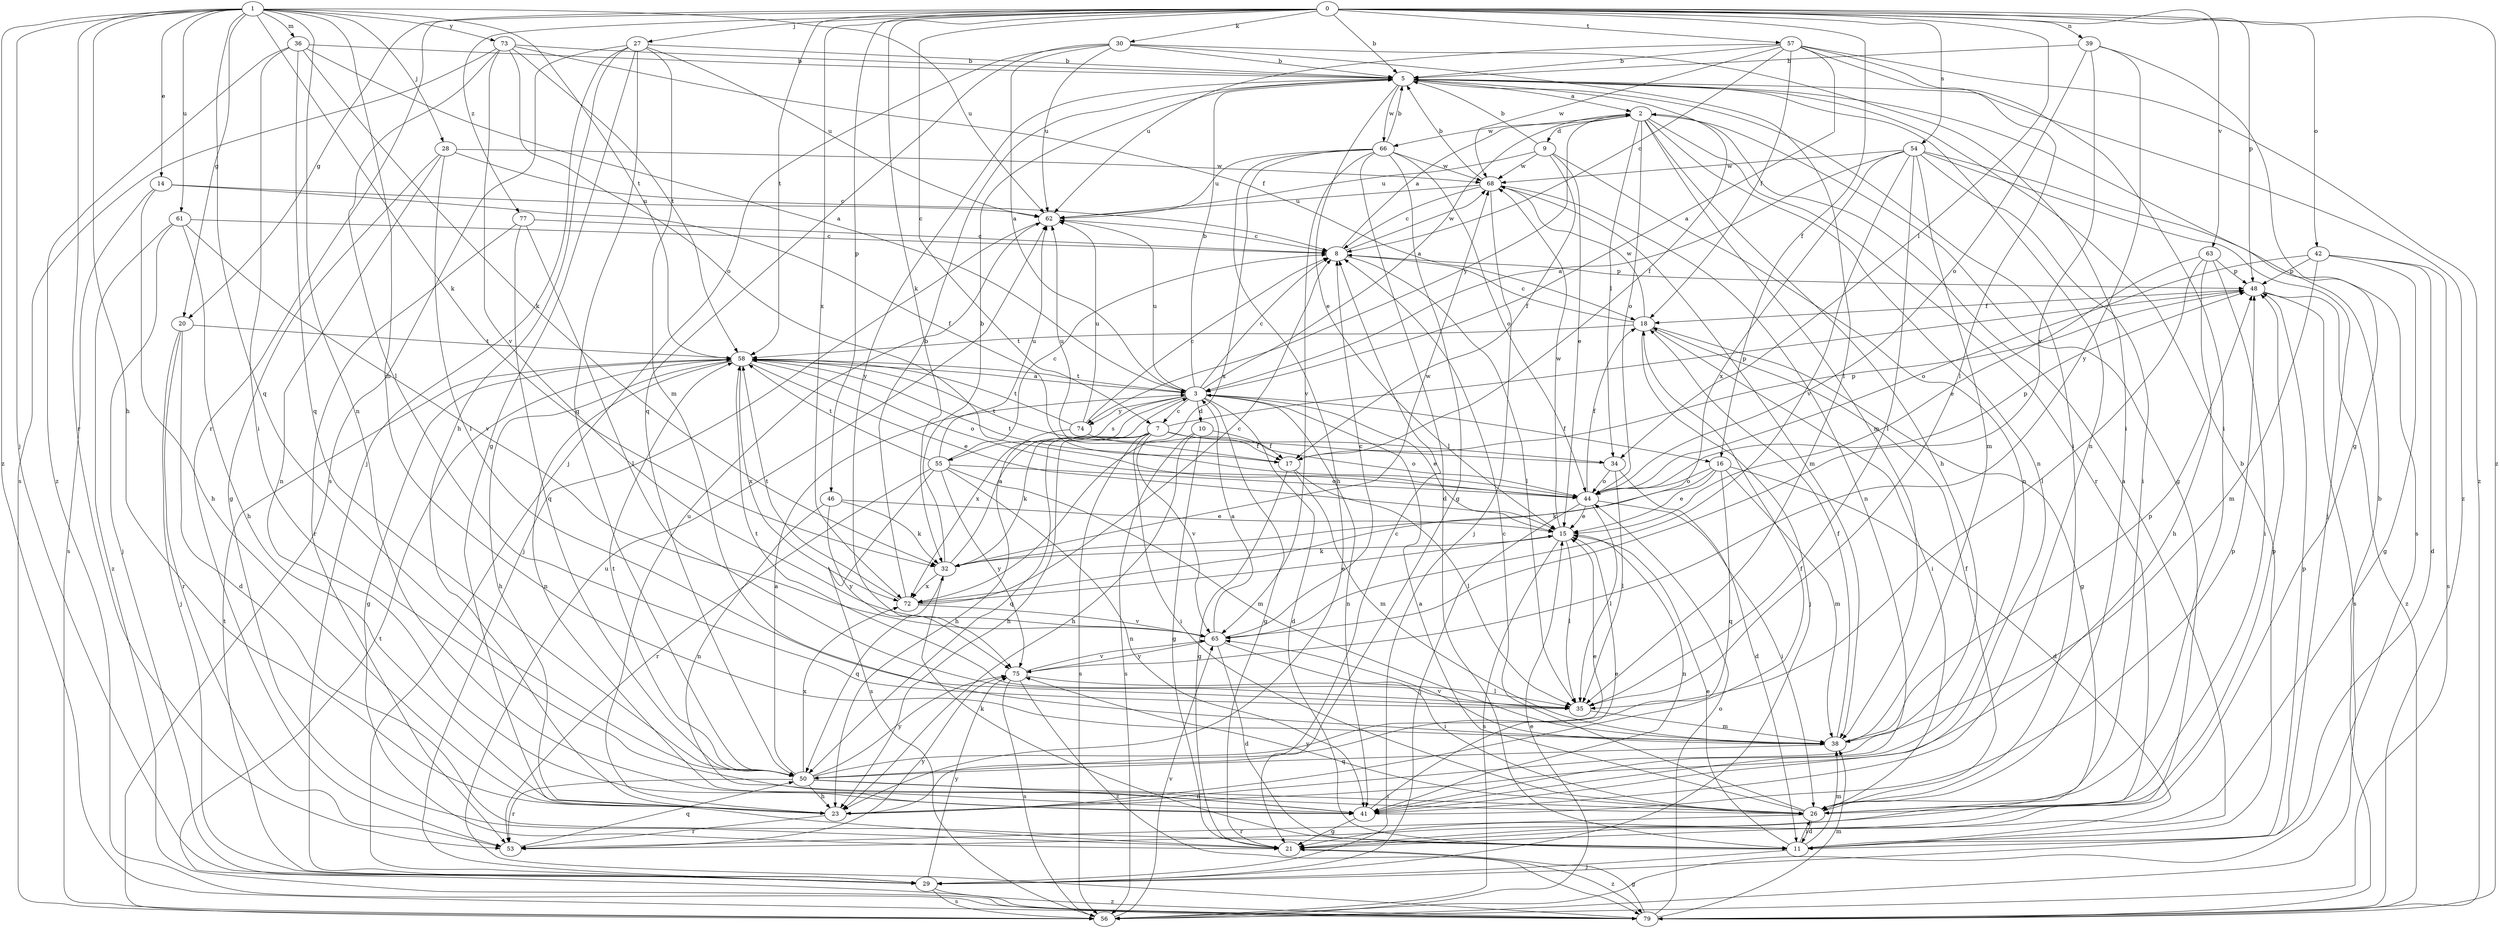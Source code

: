 strict digraph  {
0;
1;
2;
3;
5;
7;
8;
9;
10;
11;
14;
15;
16;
17;
18;
20;
21;
23;
26;
27;
28;
29;
30;
32;
34;
35;
36;
38;
39;
41;
42;
44;
46;
48;
50;
53;
54;
55;
56;
57;
58;
61;
62;
63;
65;
66;
68;
72;
73;
74;
75;
77;
79;
0 -> 5  [label=b];
0 -> 7  [label=c];
0 -> 16  [label=f];
0 -> 20  [label=g];
0 -> 27  [label=j];
0 -> 30  [label=k];
0 -> 32  [label=k];
0 -> 34  [label=l];
0 -> 39  [label=n];
0 -> 42  [label=o];
0 -> 46  [label=p];
0 -> 48  [label=p];
0 -> 53  [label=r];
0 -> 54  [label=s];
0 -> 57  [label=t];
0 -> 58  [label=t];
0 -> 63  [label=v];
0 -> 72  [label=x];
0 -> 77  [label=z];
0 -> 79  [label=z];
1 -> 14  [label=e];
1 -> 20  [label=g];
1 -> 23  [label=h];
1 -> 28  [label=j];
1 -> 29  [label=j];
1 -> 32  [label=k];
1 -> 36  [label=m];
1 -> 38  [label=m];
1 -> 41  [label=n];
1 -> 50  [label=q];
1 -> 53  [label=r];
1 -> 58  [label=t];
1 -> 61  [label=u];
1 -> 62  [label=u];
1 -> 73  [label=y];
1 -> 79  [label=z];
2 -> 9  [label=d];
2 -> 21  [label=g];
2 -> 23  [label=h];
2 -> 34  [label=l];
2 -> 38  [label=m];
2 -> 41  [label=n];
2 -> 44  [label=o];
2 -> 53  [label=r];
2 -> 66  [label=w];
2 -> 74  [label=y];
3 -> 2  [label=a];
3 -> 5  [label=b];
3 -> 7  [label=c];
3 -> 8  [label=c];
3 -> 10  [label=d];
3 -> 11  [label=d];
3 -> 15  [label=e];
3 -> 16  [label=f];
3 -> 21  [label=g];
3 -> 41  [label=n];
3 -> 55  [label=s];
3 -> 58  [label=t];
3 -> 62  [label=u];
3 -> 72  [label=x];
3 -> 74  [label=y];
5 -> 2  [label=a];
5 -> 15  [label=e];
5 -> 17  [label=f];
5 -> 26  [label=i];
5 -> 41  [label=n];
5 -> 66  [label=w];
5 -> 75  [label=y];
5 -> 79  [label=z];
7 -> 17  [label=f];
7 -> 23  [label=h];
7 -> 26  [label=i];
7 -> 32  [label=k];
7 -> 34  [label=l];
7 -> 48  [label=p];
7 -> 50  [label=q];
7 -> 56  [label=s];
7 -> 65  [label=v];
8 -> 2  [label=a];
8 -> 35  [label=l];
8 -> 48  [label=p];
8 -> 68  [label=w];
9 -> 5  [label=b];
9 -> 15  [label=e];
9 -> 17  [label=f];
9 -> 41  [label=n];
9 -> 62  [label=u];
9 -> 68  [label=w];
10 -> 17  [label=f];
10 -> 21  [label=g];
10 -> 23  [label=h];
10 -> 56  [label=s];
11 -> 2  [label=a];
11 -> 5  [label=b];
11 -> 15  [label=e];
11 -> 26  [label=i];
11 -> 29  [label=j];
11 -> 32  [label=k];
11 -> 38  [label=m];
11 -> 48  [label=p];
14 -> 17  [label=f];
14 -> 23  [label=h];
14 -> 56  [label=s];
14 -> 62  [label=u];
15 -> 32  [label=k];
15 -> 35  [label=l];
15 -> 41  [label=n];
15 -> 56  [label=s];
15 -> 68  [label=w];
16 -> 11  [label=d];
16 -> 15  [label=e];
16 -> 32  [label=k];
16 -> 38  [label=m];
16 -> 44  [label=o];
16 -> 50  [label=q];
17 -> 21  [label=g];
17 -> 35  [label=l];
17 -> 38  [label=m];
17 -> 48  [label=p];
17 -> 62  [label=u];
18 -> 8  [label=c];
18 -> 21  [label=g];
18 -> 26  [label=i];
18 -> 29  [label=j];
18 -> 58  [label=t];
18 -> 68  [label=w];
20 -> 11  [label=d];
20 -> 29  [label=j];
20 -> 53  [label=r];
20 -> 58  [label=t];
21 -> 79  [label=z];
23 -> 8  [label=c];
23 -> 18  [label=f];
23 -> 53  [label=r];
23 -> 62  [label=u];
26 -> 3  [label=a];
26 -> 8  [label=c];
26 -> 11  [label=d];
26 -> 18  [label=f];
26 -> 48  [label=p];
26 -> 53  [label=r];
26 -> 75  [label=y];
27 -> 5  [label=b];
27 -> 21  [label=g];
27 -> 23  [label=h];
27 -> 29  [label=j];
27 -> 38  [label=m];
27 -> 50  [label=q];
27 -> 56  [label=s];
27 -> 62  [label=u];
28 -> 8  [label=c];
28 -> 21  [label=g];
28 -> 35  [label=l];
28 -> 41  [label=n];
28 -> 68  [label=w];
29 -> 56  [label=s];
29 -> 58  [label=t];
29 -> 75  [label=y];
29 -> 79  [label=z];
30 -> 3  [label=a];
30 -> 5  [label=b];
30 -> 26  [label=i];
30 -> 29  [label=j];
30 -> 35  [label=l];
30 -> 50  [label=q];
30 -> 62  [label=u];
32 -> 3  [label=a];
32 -> 5  [label=b];
32 -> 50  [label=q];
32 -> 68  [label=w];
32 -> 72  [label=x];
34 -> 11  [label=d];
34 -> 35  [label=l];
34 -> 44  [label=o];
34 -> 58  [label=t];
35 -> 38  [label=m];
35 -> 58  [label=t];
36 -> 3  [label=a];
36 -> 5  [label=b];
36 -> 26  [label=i];
36 -> 32  [label=k];
36 -> 50  [label=q];
36 -> 79  [label=z];
38 -> 18  [label=f];
38 -> 48  [label=p];
38 -> 50  [label=q];
38 -> 65  [label=v];
39 -> 5  [label=b];
39 -> 21  [label=g];
39 -> 44  [label=o];
39 -> 65  [label=v];
39 -> 75  [label=y];
41 -> 15  [label=e];
41 -> 21  [label=g];
41 -> 48  [label=p];
42 -> 11  [label=d];
42 -> 21  [label=g];
42 -> 38  [label=m];
42 -> 44  [label=o];
42 -> 48  [label=p];
42 -> 56  [label=s];
44 -> 15  [label=e];
44 -> 18  [label=f];
44 -> 26  [label=i];
44 -> 29  [label=j];
44 -> 35  [label=l];
44 -> 48  [label=p];
44 -> 58  [label=t];
46 -> 15  [label=e];
46 -> 32  [label=k];
46 -> 41  [label=n];
46 -> 75  [label=y];
48 -> 18  [label=f];
48 -> 56  [label=s];
48 -> 79  [label=z];
50 -> 3  [label=a];
50 -> 15  [label=e];
50 -> 23  [label=h];
50 -> 26  [label=i];
50 -> 41  [label=n];
50 -> 53  [label=r];
50 -> 58  [label=t];
50 -> 72  [label=x];
50 -> 75  [label=y];
53 -> 50  [label=q];
53 -> 75  [label=y];
54 -> 3  [label=a];
54 -> 26  [label=i];
54 -> 29  [label=j];
54 -> 35  [label=l];
54 -> 38  [label=m];
54 -> 56  [label=s];
54 -> 65  [label=v];
54 -> 68  [label=w];
54 -> 72  [label=x];
55 -> 8  [label=c];
55 -> 38  [label=m];
55 -> 41  [label=n];
55 -> 44  [label=o];
55 -> 53  [label=r];
55 -> 56  [label=s];
55 -> 58  [label=t];
55 -> 62  [label=u];
55 -> 75  [label=y];
56 -> 15  [label=e];
56 -> 65  [label=v];
57 -> 3  [label=a];
57 -> 5  [label=b];
57 -> 8  [label=c];
57 -> 18  [label=f];
57 -> 26  [label=i];
57 -> 35  [label=l];
57 -> 62  [label=u];
57 -> 68  [label=w];
57 -> 79  [label=z];
58 -> 3  [label=a];
58 -> 15  [label=e];
58 -> 21  [label=g];
58 -> 23  [label=h];
58 -> 41  [label=n];
58 -> 44  [label=o];
58 -> 72  [label=x];
61 -> 8  [label=c];
61 -> 23  [label=h];
61 -> 29  [label=j];
61 -> 65  [label=v];
61 -> 79  [label=z];
62 -> 8  [label=c];
62 -> 29  [label=j];
63 -> 15  [label=e];
63 -> 23  [label=h];
63 -> 26  [label=i];
63 -> 35  [label=l];
63 -> 48  [label=p];
65 -> 3  [label=a];
65 -> 8  [label=c];
65 -> 11  [label=d];
65 -> 26  [label=i];
65 -> 75  [label=y];
66 -> 5  [label=b];
66 -> 11  [label=d];
66 -> 21  [label=g];
66 -> 23  [label=h];
66 -> 44  [label=o];
66 -> 62  [label=u];
66 -> 65  [label=v];
66 -> 68  [label=w];
66 -> 72  [label=x];
68 -> 5  [label=b];
68 -> 8  [label=c];
68 -> 29  [label=j];
68 -> 38  [label=m];
68 -> 41  [label=n];
68 -> 62  [label=u];
72 -> 5  [label=b];
72 -> 8  [label=c];
72 -> 15  [label=e];
72 -> 58  [label=t];
72 -> 65  [label=v];
73 -> 5  [label=b];
73 -> 18  [label=f];
73 -> 35  [label=l];
73 -> 44  [label=o];
73 -> 56  [label=s];
73 -> 58  [label=t];
73 -> 65  [label=v];
74 -> 8  [label=c];
74 -> 23  [label=h];
74 -> 44  [label=o];
74 -> 58  [label=t];
74 -> 62  [label=u];
75 -> 35  [label=l];
75 -> 56  [label=s];
75 -> 65  [label=v];
75 -> 79  [label=z];
77 -> 8  [label=c];
77 -> 35  [label=l];
77 -> 50  [label=q];
77 -> 53  [label=r];
79 -> 5  [label=b];
79 -> 21  [label=g];
79 -> 38  [label=m];
79 -> 44  [label=o];
79 -> 58  [label=t];
79 -> 62  [label=u];
}
